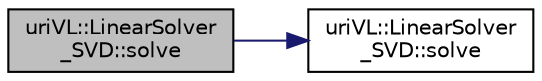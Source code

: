 digraph "uriVL::LinearSolver_SVD::solve"
{
  edge [fontname="Helvetica",fontsize="10",labelfontname="Helvetica",labelfontsize="10"];
  node [fontname="Helvetica",fontsize="10",shape=record];
  rankdir="LR";
  Node1 [label="uriVL::LinearSolver\l_SVD::solve",height=0.2,width=0.4,color="black", fillcolor="grey75", style="filled", fontcolor="black"];
  Node1 -> Node2 [color="midnightblue",fontsize="10",style="solid",fontname="Helvetica"];
  Node2 [label="uriVL::LinearSolver\l_SVD::solve",height=0.2,width=0.4,color="black", fillcolor="white", style="filled",URL="$classuriVL_1_1LinearSolver__SVD.html#a938e2248aa8068012c366de28648b1ae",tooltip="Solves the SLE for the matrix assigned through the constructor or through a call to setMatrix and the..."];
}
